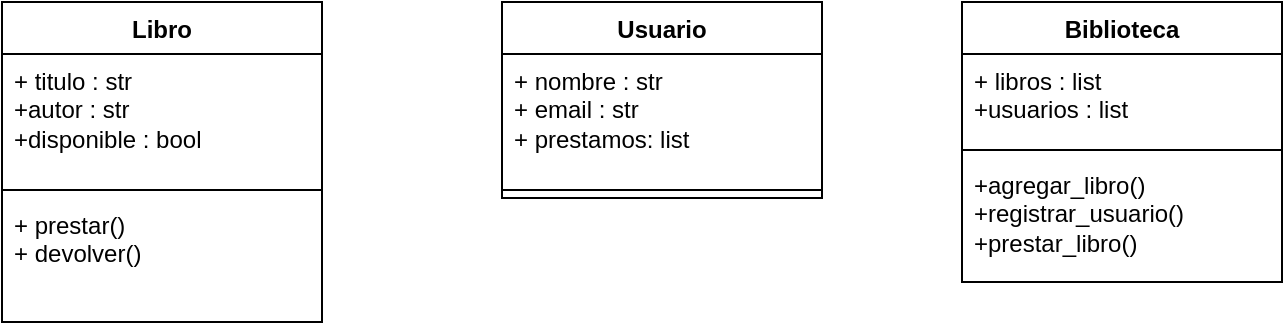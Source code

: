 <mxfile version="26.1.1">
  <diagram name="Página-1" id="FiFGCqDU6y-t3SADJFZo">
    <mxGraphModel dx="2261" dy="836" grid="1" gridSize="10" guides="1" tooltips="1" connect="1" arrows="1" fold="1" page="1" pageScale="1" pageWidth="827" pageHeight="1169" math="0" shadow="0">
      <root>
        <mxCell id="0" />
        <mxCell id="1" parent="0" />
        <mxCell id="6sr2foKvYPmsoOeC9om9-1" value="Libro" style="swimlane;fontStyle=1;align=center;verticalAlign=top;childLayout=stackLayout;horizontal=1;startSize=26;horizontalStack=0;resizeParent=1;resizeParentMax=0;resizeLast=0;collapsible=1;marginBottom=0;whiteSpace=wrap;html=1;" vertex="1" parent="1">
          <mxGeometry x="-90" y="40" width="160" height="160" as="geometry" />
        </mxCell>
        <mxCell id="6sr2foKvYPmsoOeC9om9-2" value="+ titulo : str&lt;div&gt;+autor : str&lt;/div&gt;&lt;div&gt;+disponible : bool&lt;/div&gt;" style="text;strokeColor=none;fillColor=none;align=left;verticalAlign=top;spacingLeft=4;spacingRight=4;overflow=hidden;rotatable=0;points=[[0,0.5],[1,0.5]];portConstraint=eastwest;whiteSpace=wrap;html=1;" vertex="1" parent="6sr2foKvYPmsoOeC9om9-1">
          <mxGeometry y="26" width="160" height="64" as="geometry" />
        </mxCell>
        <mxCell id="6sr2foKvYPmsoOeC9om9-3" value="" style="line;strokeWidth=1;fillColor=none;align=left;verticalAlign=middle;spacingTop=-1;spacingLeft=3;spacingRight=3;rotatable=0;labelPosition=right;points=[];portConstraint=eastwest;strokeColor=inherit;" vertex="1" parent="6sr2foKvYPmsoOeC9om9-1">
          <mxGeometry y="90" width="160" height="8" as="geometry" />
        </mxCell>
        <mxCell id="6sr2foKvYPmsoOeC9om9-4" value="+ prestar()&lt;div&gt;+ devolver()&lt;/div&gt;" style="text;strokeColor=none;fillColor=none;align=left;verticalAlign=top;spacingLeft=4;spacingRight=4;overflow=hidden;rotatable=0;points=[[0,0.5],[1,0.5]];portConstraint=eastwest;whiteSpace=wrap;html=1;" vertex="1" parent="6sr2foKvYPmsoOeC9om9-1">
          <mxGeometry y="98" width="160" height="62" as="geometry" />
        </mxCell>
        <mxCell id="6sr2foKvYPmsoOeC9om9-5" value="Usuario" style="swimlane;fontStyle=1;align=center;verticalAlign=top;childLayout=stackLayout;horizontal=1;startSize=26;horizontalStack=0;resizeParent=1;resizeParentMax=0;resizeLast=0;collapsible=1;marginBottom=0;whiteSpace=wrap;html=1;" vertex="1" parent="1">
          <mxGeometry x="160" y="40" width="160" height="98" as="geometry" />
        </mxCell>
        <mxCell id="6sr2foKvYPmsoOeC9om9-6" value="+ nombre : str&lt;div&gt;+ email : str&lt;/div&gt;&lt;div&gt;+ prestamos: list&lt;/div&gt;" style="text;strokeColor=none;fillColor=none;align=left;verticalAlign=top;spacingLeft=4;spacingRight=4;overflow=hidden;rotatable=0;points=[[0,0.5],[1,0.5]];portConstraint=eastwest;whiteSpace=wrap;html=1;" vertex="1" parent="6sr2foKvYPmsoOeC9om9-5">
          <mxGeometry y="26" width="160" height="64" as="geometry" />
        </mxCell>
        <mxCell id="6sr2foKvYPmsoOeC9om9-7" value="" style="line;strokeWidth=1;fillColor=none;align=left;verticalAlign=middle;spacingTop=-1;spacingLeft=3;spacingRight=3;rotatable=0;labelPosition=right;points=[];portConstraint=eastwest;strokeColor=inherit;" vertex="1" parent="6sr2foKvYPmsoOeC9om9-5">
          <mxGeometry y="90" width="160" height="8" as="geometry" />
        </mxCell>
        <mxCell id="6sr2foKvYPmsoOeC9om9-9" value="Biblioteca" style="swimlane;fontStyle=1;align=center;verticalAlign=top;childLayout=stackLayout;horizontal=1;startSize=26;horizontalStack=0;resizeParent=1;resizeParentMax=0;resizeLast=0;collapsible=1;marginBottom=0;whiteSpace=wrap;html=1;" vertex="1" parent="1">
          <mxGeometry x="390" y="40" width="160" height="140" as="geometry" />
        </mxCell>
        <mxCell id="6sr2foKvYPmsoOeC9om9-10" value="+ libros : list&lt;div&gt;+usuarios : list&lt;/div&gt;" style="text;strokeColor=none;fillColor=none;align=left;verticalAlign=top;spacingLeft=4;spacingRight=4;overflow=hidden;rotatable=0;points=[[0,0.5],[1,0.5]];portConstraint=eastwest;whiteSpace=wrap;html=1;" vertex="1" parent="6sr2foKvYPmsoOeC9om9-9">
          <mxGeometry y="26" width="160" height="44" as="geometry" />
        </mxCell>
        <mxCell id="6sr2foKvYPmsoOeC9om9-11" value="" style="line;strokeWidth=1;fillColor=none;align=left;verticalAlign=middle;spacingTop=-1;spacingLeft=3;spacingRight=3;rotatable=0;labelPosition=right;points=[];portConstraint=eastwest;strokeColor=inherit;" vertex="1" parent="6sr2foKvYPmsoOeC9om9-9">
          <mxGeometry y="70" width="160" height="8" as="geometry" />
        </mxCell>
        <mxCell id="6sr2foKvYPmsoOeC9om9-12" value="+agregar_libro()&lt;div&gt;+registrar_usuario()&lt;/div&gt;&lt;div&gt;+prestar_libro()&lt;/div&gt;" style="text;strokeColor=none;fillColor=none;align=left;verticalAlign=top;spacingLeft=4;spacingRight=4;overflow=hidden;rotatable=0;points=[[0,0.5],[1,0.5]];portConstraint=eastwest;whiteSpace=wrap;html=1;" vertex="1" parent="6sr2foKvYPmsoOeC9om9-9">
          <mxGeometry y="78" width="160" height="62" as="geometry" />
        </mxCell>
      </root>
    </mxGraphModel>
  </diagram>
</mxfile>
